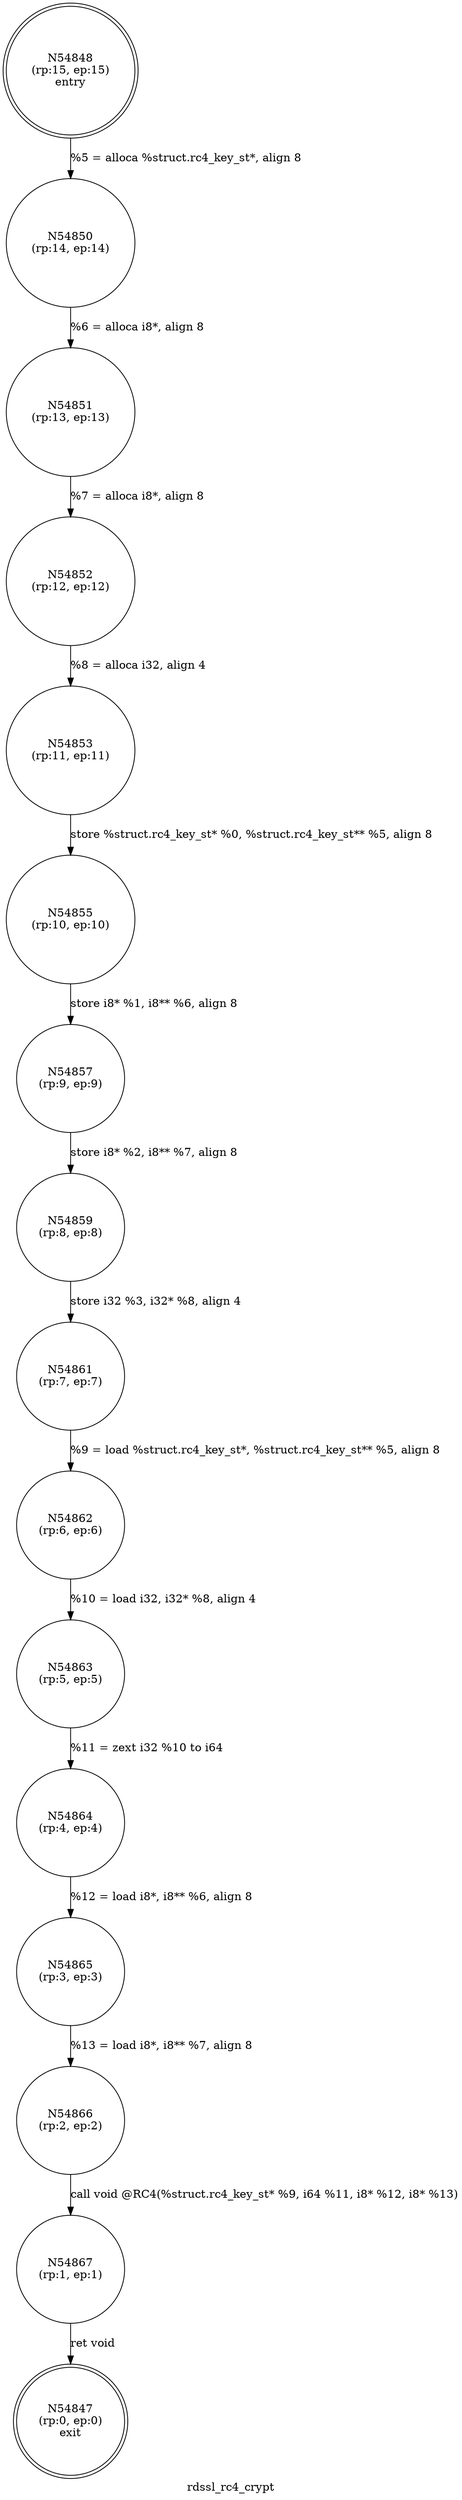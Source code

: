 digraph rdssl_rc4_crypt {
label="rdssl_rc4_crypt"
54847 [label="N54847\n(rp:0, ep:0)\nexit", shape="doublecircle"]
54848 [label="N54848\n(rp:15, ep:15)\nentry", shape="doublecircle"]
54848 -> 54850 [label="%5 = alloca %struct.rc4_key_st*, align 8"]
54850 [label="N54850\n(rp:14, ep:14)", shape="circle"]
54850 -> 54851 [label="%6 = alloca i8*, align 8"]
54851 [label="N54851\n(rp:13, ep:13)", shape="circle"]
54851 -> 54852 [label="%7 = alloca i8*, align 8"]
54852 [label="N54852\n(rp:12, ep:12)", shape="circle"]
54852 -> 54853 [label="%8 = alloca i32, align 4"]
54853 [label="N54853\n(rp:11, ep:11)", shape="circle"]
54853 -> 54855 [label="store %struct.rc4_key_st* %0, %struct.rc4_key_st** %5, align 8"]
54855 [label="N54855\n(rp:10, ep:10)", shape="circle"]
54855 -> 54857 [label="store i8* %1, i8** %6, align 8"]
54857 [label="N54857\n(rp:9, ep:9)", shape="circle"]
54857 -> 54859 [label="store i8* %2, i8** %7, align 8"]
54859 [label="N54859\n(rp:8, ep:8)", shape="circle"]
54859 -> 54861 [label="store i32 %3, i32* %8, align 4"]
54861 [label="N54861\n(rp:7, ep:7)", shape="circle"]
54861 -> 54862 [label="%9 = load %struct.rc4_key_st*, %struct.rc4_key_st** %5, align 8"]
54862 [label="N54862\n(rp:6, ep:6)", shape="circle"]
54862 -> 54863 [label="%10 = load i32, i32* %8, align 4"]
54863 [label="N54863\n(rp:5, ep:5)", shape="circle"]
54863 -> 54864 [label="%11 = zext i32 %10 to i64"]
54864 [label="N54864\n(rp:4, ep:4)", shape="circle"]
54864 -> 54865 [label="%12 = load i8*, i8** %6, align 8"]
54865 [label="N54865\n(rp:3, ep:3)", shape="circle"]
54865 -> 54866 [label="%13 = load i8*, i8** %7, align 8"]
54866 [label="N54866\n(rp:2, ep:2)", shape="circle"]
54866 -> 54867 [label="call void @RC4(%struct.rc4_key_st* %9, i64 %11, i8* %12, i8* %13)"]
54867 [label="N54867\n(rp:1, ep:1)", shape="circle"]
54867 -> 54847 [label="ret void"]
}
